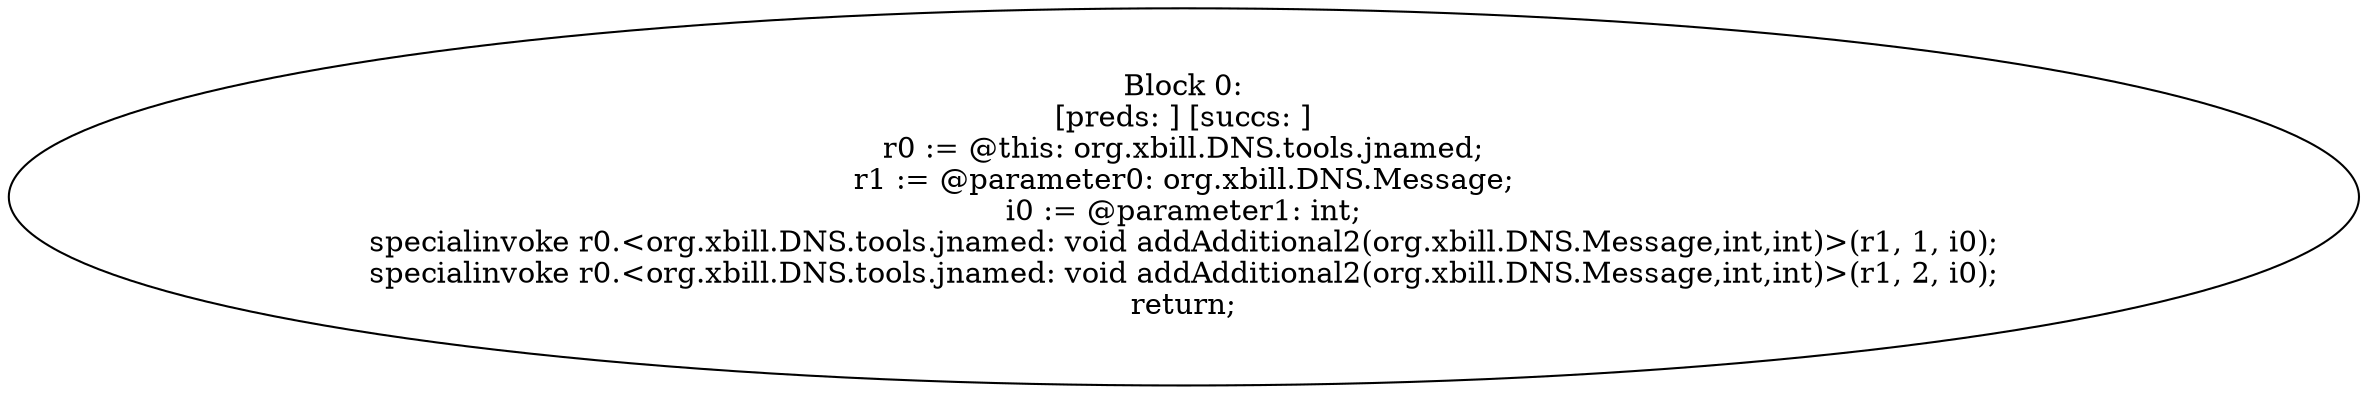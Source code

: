digraph "unitGraph" {
    "Block 0:
[preds: ] [succs: ]
r0 := @this: org.xbill.DNS.tools.jnamed;
r1 := @parameter0: org.xbill.DNS.Message;
i0 := @parameter1: int;
specialinvoke r0.<org.xbill.DNS.tools.jnamed: void addAdditional2(org.xbill.DNS.Message,int,int)>(r1, 1, i0);
specialinvoke r0.<org.xbill.DNS.tools.jnamed: void addAdditional2(org.xbill.DNS.Message,int,int)>(r1, 2, i0);
return;
"
}
